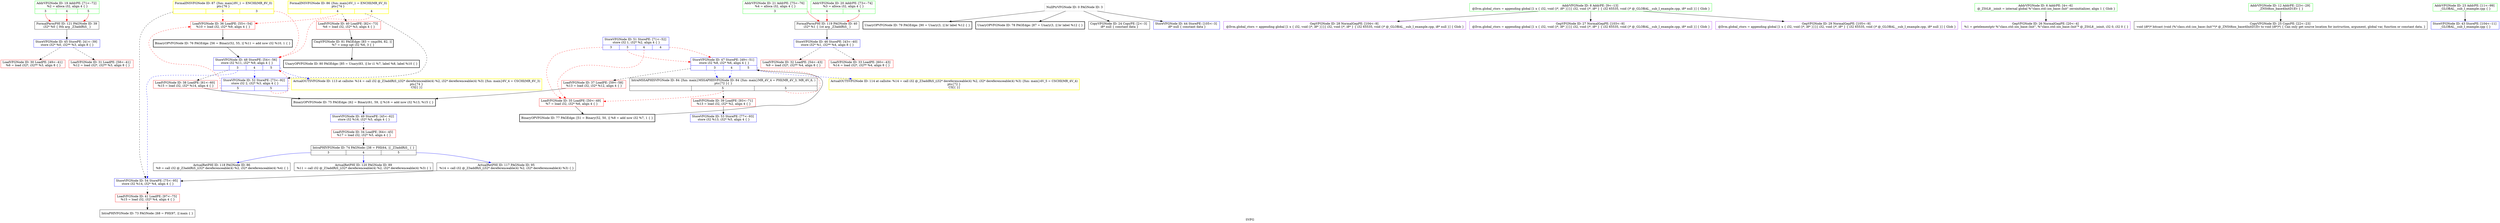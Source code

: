 digraph "SVFG" {
	label="SVFG";

	Node0x55acb58e5f10 [shape=record,color=black,label="{FormalParmPHI ID: 121 PAGNode ID: 39\n i32* %0 \{ 0th arg _Z3addRiS_  \}}"];
	Node0x55acb58e5f10 -> Node0x55acb58d6160[style=solid];
	Node0x55acb58e5b90 [shape=record,color=black,label="{ActualRetPHI ID: 120 PAGNode ID: 89\n   %11 = call i32 @_Z3addRiS_(i32* dereferenceable(4) %2, i32* dereferenceable(4) %3) \{  \}}"];
	Node0x55acb58e5920 [shape=record,color=black,label="{FormalParmPHI ID: 119 PAGNode ID: 40\n i32* %1 \{ 1st arg _Z3addRiS_  \}}"];
	Node0x55acb58e5920 -> Node0x55acb58d6290[style=solid];
	Node0x55acb58e54b0 [shape=record,color=black,label="{ActualRetPHI ID: 118 PAGNode ID: 86\n   %9 = call i32 @_Z3addRiS_(i32* dereferenceable(4) %2, i32* dereferenceable(4) %4) \{  \}}"];
	Node0x55acb58e51c0 [shape=record,color=black,label="{ActualRetPHI ID: 117 PAGNode ID: 95\n   %14 = call i32 @_Z3addRiS_(i32* dereferenceable(4) %2, i32* dereferenceable(4) %3) \{  \}}"];
	Node0x55acb58e51c0 -> Node0x55acb58d6c10[style=solid];
	Node0x55acb58e0750 [shape=record,color=yellow,penwidth=2,label="{ActualOUTSVFGNode ID: 114 at callsite:   %14 = call i32 @_Z3addRiS_(i32* dereferenceable(4) %2, i32* dereferenceable(4) %3) \{fun: main\}4V_5 = CSCHI(MR_4V_4)\npts\{72 \}\nCS[\{  \}]}"];
	Node0x55acb58e0560 [shape=record,color=yellow,penwidth=2,label="{ActualOUTSVFGNode ID: 113 at callsite:   %14 = call i32 @_Z3addRiS_(i32* dereferenceable(4) %2, i32* dereferenceable(4) %3) \{fun: main\}6V_4 = CSCHI(MR_6V_3)\npts\{74 \}\nCS[\{  \}]}"];
	Node0x55acb58ddca0 [shape=record,color=yellow,penwidth=2,label="{FormalINSVFGNode ID: 87 \{fun: main\}8V_1 = ENCHI(MR_8V_0)\npts\{76 \}\n|{|<s1>3|<s2>3}}"];
	Node0x55acb58ddca0 -> Node0x55acb58d6c10[style=dashed];
	Node0x55acb58ddca0:s1 -> Node0x55acb58d5590[style=dashed,color=red];
	Node0x55acb58ddca0:s2 -> Node0x55acb58d64f0[style=dashed,color=red];
	Node0x55acb58ddb20 [shape=record,color=yellow,penwidth=2,label="{FormalINSVFGNode ID: 86 \{fun: main\}6V_1 = ENCHI(MR_6V_0)\npts\{74 \}\n|{|<s2>4|<s3>4}}"];
	Node0x55acb58ddb20 -> Node0x55acb58d5b10[style=dashed];
	Node0x55acb58ddb20 -> Node0x55acb58d69b0[style=dashed];
	Node0x55acb58ddb20:s2 -> Node0x55acb58d5590[style=dashed,color=red];
	Node0x55acb58ddb20:s3 -> Node0x55acb58d64f0[style=dashed,color=red];
	Node0x55acb58dd6f0 [shape=record,color=black,label="{IntraMSSAPHISVFGNode ID: 84 \{fun: main\}MSSAPHISVFGNode ID: 84 \{fun: main\}MR_4V_4 = PHI(MR_4V_3, MR_4V_6, )\npts\{72 \}\{  \}|{|<s1>5|<s2>5}}"];
	Node0x55acb58dd6f0 -> Node0x55acb58d59b0[style=dashed];
	Node0x55acb58dd6f0:s1 -> Node0x55acb58d5430[style=dashed,color=red];
	Node0x55acb58dd6f0:s2 -> Node0x55acb58d63c0[style=dashed,color=red];
	Node0x55acb58da130 [shape=record,color=black,penwidth=2,label="{CmpVFGNode ID: 81 PAGEdge: [83 = cmp(84, 82, )]\n    %7 = icmp sgt i32 %6, 3 \{  \}}"];
	Node0x55acb58da130 -> Node0x55acb58d9f00[style=solid];
	Node0x55acb58d9f00 [shape=record,color=black,penwidth=2,label="{UnaryOPVFGNode ID: 80 PAGEdge: [85 = Unary(83, )]      br i1 %7, label %8, label %10 \{  \}}"];
	Node0x55acb58d9cd0 [shape=record,color=black,penwidth=2,label="{UnaryOPVFGNode ID: 79 PAGEdge: [90 = Unary(3, )]      br label %12 \{  \}}"];
	Node0x55acb58d9a30 [shape=record,color=black,penwidth=2,label="{UnaryOPVFGNode ID: 78 PAGEdge: [87 = Unary(3, )]      br label %12 \{  \}}"];
	Node0x55acb58d97d0 [shape=record,color=black,penwidth=2,label="{BinaryOPVFGNode ID: 77 PAGEdge: [51 = Binary(52, 50, )]      %8 = add nsw i32 %7, 1 \{  \}}"];
	Node0x55acb58d97d0 -> Node0x55acb58d63c0[style=solid];
	Node0x55acb58d9570 [shape=record,color=black,penwidth=2,label="{BinaryOPVFGNode ID: 76 PAGEdge: [56 = Binary(52, 55, )]      %11 = add nsw i32 %10, 1 \{  \}}"];
	Node0x55acb58d9570 -> Node0x55acb58d64f0[style=solid];
	Node0x55acb58d92a0 [shape=record,color=black,penwidth=2,label="{BinaryOPVFGNode ID: 75 PAGEdge: [62 = Binary(61, 59, )]      %16 = add nsw i32 %13, %15 \{  \}}"];
	Node0x55acb58d92a0 -> Node0x55acb58d6620[style=solid];
	Node0x55acb58d8fb0 [shape=record,color=black,label="{IntraPHIVFGNode ID: 74 PAGNode: [38 = PHI(64, )]    _Z3addRiS_ \{  \}|{<s0>3|<s1>4|<s2>5}}"];
	Node0x55acb58d8fb0:s0 -> Node0x55acb58e54b0[style=solid,color=blue];
	Node0x55acb58d8fb0:s1 -> Node0x55acb58e5b90[style=solid,color=blue];
	Node0x55acb58d8fb0:s2 -> Node0x55acb58e51c0[style=solid,color=blue];
	Node0x55acb58d8ce0 [shape=record,color=black,label="{IntraPHIVFGNode ID: 73 PAGNode: [68 = PHI(97, )]    main \{  \}}"];
	Node0x55acb58d46d0 [shape=record,color=purple,label="{GepVFGNode ID: 28 NormalGepPE: [104\<--9]  \n @llvm.global_ctors = appending global [1 x \{ i32, void ()*, i8* \}] [\{ i32, void ()*, i8* \} \{ i32 65535, void ()* @_GLOBAL__sub_I_example.cpp, i8* null \}] \{ Glob  \}}"];
	Node0x55acb58d4570 [shape=record,color=purple,label="{GepVFGNode ID: 27 NormalGepPE: [103\<--9]  \n @llvm.global_ctors = appending global [1 x \{ i32, void ()*, i8* \}] [\{ i32, void ()*, i8* \} \{ i32 65535, void ()* @_GLOBAL__sub_I_example.cpp, i8* null \}] \{ Glob  \}}"];
	Node0x55acb58d4410 [shape=record,color=purple,label="{GepVFGNode ID: 26 NormalGepPE: [20\<--4]  \n   %1 = getelementptr %\"class.std::ios_base::Init\", %\"class.std::ios_base::Init\"* @_ZStL8__ioinit, i32 0, i32 0 \{  \}}"];
	Node0x55acb58d42b0 [shape=record,color=black,label="{CopyVFGNode ID: 25 CopyPE: [22\<--23]  \n void (i8*)* bitcast (void (%\"class.std::ios_base::Init\"*)* @_ZNSt8ios_base4InitD1Ev to void (i8*)*) \{ Can only get source location for instruction, argument, global var, function or constant data. \}}"];
	Node0x55acb58d4150 [shape=record,color=black,label="{CopyVFGNode ID: 24 CopyPE: [2\<--3]  \n i8* null \{ constant data \}}"];
	Node0x55acb58d3ff0 [shape=record,color=green,label="{AddrVFGNode ID: 23 AddrPE: [11\<--99]  \n _GLOBAL__sub_I_example.cpp \{  \}}"];
	Node0x55acb58d3ff0 -> Node0x55acb58d5f00[style=solid];
	Node0x55acb58d3d30 [shape=record,color=green,label="{AddrVFGNode ID: 21 AddrPE: [75\<--76]  \n   %4 = alloca i32, align 4 \{  \}|{<s0>3}}"];
	Node0x55acb58d3d30:s0 -> Node0x55acb58e5920[style=solid,color=red];
	Node0x55acb58d3bd0 [shape=record,color=green,label="{AddrVFGNode ID: 20 AddrPE: [73\<--74]  \n   %3 = alloca i32, align 4 \{  \}|{<s0>4|<s1>5}}"];
	Node0x55acb58d3bd0:s0 -> Node0x55acb58e5920[style=solid,color=red];
	Node0x55acb58d3bd0:s1 -> Node0x55acb58e5920[style=solid,color=red];
	Node0x55acb58d3a70 [shape=record,color=green,label="{AddrVFGNode ID: 19 AddrPE: [71\<--72]  \n   %2 = alloca i32, align 4 \{  \}|{<s0>3|<s1>4|<s2>5}}"];
	Node0x55acb58d3a70:s0 -> Node0x55acb58e5f10[style=solid,color=red];
	Node0x55acb58d3a70:s1 -> Node0x55acb58e5f10[style=solid,color=red];
	Node0x55acb58d3a70:s2 -> Node0x55acb58e5f10[style=solid,color=red];
	Node0x55acb5887980 [shape=record,color=grey,label="{NullPtrVFGNode ID: 0 PAGNode ID: 3\n}"];
	Node0x55acb5887980 -> Node0x55acb58d4150[style=solid];
	Node0x55acb5887980 -> Node0x55acb58d6030[style=solid];
	Node0x55acb5887980 -> Node0x55acb58d9a30[style=solid];
	Node0x55acb5887980 -> Node0x55acb58d9cd0[style=solid];
	Node0x55acb58d2640 [shape=record,color=green,label="{AddrVFGNode ID: 6 AddrPE: [4\<--6]  \n @_ZStL8__ioinit = internal global %\"class.std::ios_base::Init\" zeroinitializer, align 1 \{ Glob  \}}"];
	Node0x55acb58d2640 -> Node0x55acb58d4410[style=solid];
	Node0x55acb58d2880 [shape=record,color=green,label="{AddrVFGNode ID: 8 AddrPE: [9\<--13]  \n @llvm.global_ctors = appending global [1 x \{ i32, void ()*, i8* \}] [\{ i32, void ()*, i8* \} \{ i32 65535, void ()* @_GLOBAL__sub_I_example.cpp, i8* null \}] \{ Glob  \}}"];
	Node0x55acb58d2880 -> Node0x55acb58d4570[style=solid];
	Node0x55acb58d2880 -> Node0x55acb58d46d0[style=solid];
	Node0x55acb58d2880 -> Node0x55acb58d4830[style=solid];
	Node0x55acb58d2e00 [shape=record,color=green,label="{AddrVFGNode ID: 12 AddrPE: [23\<--29]  \n _ZNSt8ios_base4InitD1Ev \{  \}}"];
	Node0x55acb58d2e00 -> Node0x55acb58d42b0[style=solid];
	Node0x55acb58d4830 [shape=record,color=purple,label="{GepVFGNode ID: 29 NormalGepPE: [105\<--9]  \n @llvm.global_ctors = appending global [1 x \{ i32, void ()*, i8* \}] [\{ i32, void ()*, i8* \} \{ i32 65535, void ()* @_GLOBAL__sub_I_example.cpp, i8* null \}] \{ Glob  \}}"];
	Node0x55acb58d4b70 [shape=record,color=red,label="{LoadVFGNode ID: 30 LoadPE: [49\<--41]  \n   %6 = load i32*, i32** %3, align 8 \{  \}}"];
	Node0x55acb58d4eb0 [shape=record,color=red,label="{LoadVFGNode ID: 31 LoadPE: [58\<--41]  \n   %12 = load i32*, i32** %3, align 8 \{  \}}"];
	Node0x55acb58d5010 [shape=record,color=red,label="{LoadVFGNode ID: 32 LoadPE: [54\<--43]  \n   %9 = load i32*, i32** %4, align 8 \{  \}}"];
	Node0x55acb58d5170 [shape=record,color=red,label="{LoadVFGNode ID: 33 LoadPE: [60\<--43]  \n   %14 = load i32*, i32** %4, align 8 \{  \}}"];
	Node0x55acb58d52d0 [shape=record,color=red,label="{LoadVFGNode ID: 34 LoadPE: [64\<--45]  \n   %17 = load i32, i32* %5, align 4 \{  \}}"];
	Node0x55acb58d52d0 -> Node0x55acb58d8fb0[style=solid];
	Node0x55acb58d5430 [shape=record,color=red,label="{LoadVFGNode ID: 35 LoadPE: [50\<--49]  \n   %7 = load i32, i32* %6, align 4 \{  \}}"];
	Node0x55acb58d5430 -> Node0x55acb58d97d0[style=solid];
	Node0x55acb58d5590 [shape=record,color=red,label="{LoadVFGNode ID: 36 LoadPE: [55\<--54]  \n   %10 = load i32, i32* %9, align 4 \{  \}}"];
	Node0x55acb58d5590 -> Node0x55acb58d9570[style=solid];
	Node0x55acb58d56f0 [shape=record,color=red,label="{LoadVFGNode ID: 37 LoadPE: [59\<--58]  \n   %13 = load i32, i32* %12, align 4 \{  \}}"];
	Node0x55acb58d56f0 -> Node0x55acb58d92a0[style=solid];
	Node0x55acb58d5850 [shape=record,color=red,label="{LoadVFGNode ID: 38 LoadPE: [61\<--60]  \n   %15 = load i32, i32* %14, align 4 \{  \}}"];
	Node0x55acb58d5850 -> Node0x55acb58d92a0[style=solid];
	Node0x55acb58d59b0 [shape=record,color=red,label="{LoadVFGNode ID: 39 LoadPE: [93\<--71]  \n   %13 = load i32, i32* %2, align 4 \{  \}}"];
	Node0x55acb58d59b0 -> Node0x55acb58d6ae0[style=solid];
	Node0x55acb58d5b10 [shape=record,color=red,label="{LoadVFGNode ID: 40 LoadPE: [82\<--73]  \n   %6 = load i32, i32* %3, align 4 \{  \}}"];
	Node0x55acb58d5b10 -> Node0x55acb58da130[style=solid];
	Node0x55acb58d5c70 [shape=record,color=red,label="{LoadVFGNode ID: 41 LoadPE: [97\<--75]  \n   %15 = load i32, i32* %4, align 4 \{  \}}"];
	Node0x55acb58d5c70 -> Node0x55acb58d8ce0[style=solid];
	Node0x55acb58d5f00 [shape=record,color=blue,label="{StoreVFGNode ID: 43 StorePE: [104\<--11]  \n _GLOBAL__sub_I_example.cpp \{  \}}"];
	Node0x55acb58d6030 [shape=record,color=blue,label="{StoreVFGNode ID: 44 StorePE: [105\<--3]  \n i8* null \{ constant data \}}"];
	Node0x55acb58d6160 [shape=record,color=blue,label="{StoreVFGNode ID: 45 StorePE: [41\<--39]  \n   store i32* %0, i32** %3, align 8 \{  \}}"];
	Node0x55acb58d6160 -> Node0x55acb58d4b70[style=dashed];
	Node0x55acb58d6160 -> Node0x55acb58d4eb0[style=dashed];
	Node0x55acb58d6290 [shape=record,color=blue,label="{StoreVFGNode ID: 46 StorePE: [43\<--40]  \n   store i32* %1, i32** %4, align 8 \{  \}}"];
	Node0x55acb58d6290 -> Node0x55acb58d5010[style=dashed];
	Node0x55acb58d6290 -> Node0x55acb58d5170[style=dashed];
	Node0x55acb58d63c0 [shape=record,color=blue,label="{StoreVFGNode ID: 47 StorePE: [49\<--51]  \n   store i32 %8, i32* %6, align 4 \{  \}|{|<s1>3|<s2>4|<s3>5}}"];
	Node0x55acb58d63c0 -> Node0x55acb58d56f0[style=dashed];
	Node0x55acb58d63c0:s1 -> Node0x55acb58dd6f0[style=dashed,color=blue];
	Node0x55acb58d63c0:s2 -> Node0x55acb58dd6f0[style=dashed,color=blue];
	Node0x55acb58d63c0:s3 -> Node0x55acb58e0750[style=dashed,color=blue];
	Node0x55acb58d64f0 [shape=record,color=blue,label="{StoreVFGNode ID: 48 StorePE: [54\<--56]  \n   store i32 %11, i32* %9, align 4 \{  \}|{|<s1>3|<s2>4|<s3>5}}"];
	Node0x55acb58d64f0 -> Node0x55acb58d5850[style=dashed];
	Node0x55acb58d64f0:s1 -> Node0x55acb58d6c10[style=dashed,color=blue];
	Node0x55acb58d64f0:s2 -> Node0x55acb58d69b0[style=dashed,color=blue];
	Node0x55acb58d64f0:s3 -> Node0x55acb58e0560[style=dashed,color=blue];
	Node0x55acb58d6620 [shape=record,color=blue,label="{StoreVFGNode ID: 49 StorePE: [45\<--62]  \n   store i32 %16, i32* %5, align 4 \{  \}}"];
	Node0x55acb58d6620 -> Node0x55acb58d52d0[style=dashed];
	Node0x55acb58d6880 [shape=record,color=blue,label="{StoreVFGNode ID: 51 StorePE: [71\<--52]  \n   store i32 1, i32* %2, align 4 \{  \}|{<s0>3|<s1>3|<s2>4|<s3>4}}"];
	Node0x55acb58d6880:s0 -> Node0x55acb58d5430[style=dashed,color=red];
	Node0x55acb58d6880:s1 -> Node0x55acb58d63c0[style=dashed,color=red];
	Node0x55acb58d6880:s2 -> Node0x55acb58d5430[style=dashed,color=red];
	Node0x55acb58d6880:s3 -> Node0x55acb58d63c0[style=dashed,color=red];
	Node0x55acb58d69b0 [shape=record,color=blue,label="{StoreVFGNode ID: 52 StorePE: [73\<--92]  \n   store i32 2, i32* %3, align 4 \{  \}|{<s0>5|<s1>5}}"];
	Node0x55acb58d69b0:s0 -> Node0x55acb58d5590[style=dashed,color=red];
	Node0x55acb58d69b0:s1 -> Node0x55acb58d64f0[style=dashed,color=red];
	Node0x55acb58d6ae0 [shape=record,color=blue,label="{StoreVFGNode ID: 53 StorePE: [77\<--93]  \n   store i32 %13, i32* %5, align 4 \{  \}}"];
	Node0x55acb58d6c10 [shape=record,color=blue,label="{StoreVFGNode ID: 54 StorePE: [75\<--95]  \n   store i32 %14, i32* %4, align 4 \{  \}}"];
	Node0x55acb58d6c10 -> Node0x55acb58d5c70[style=dashed];
}
